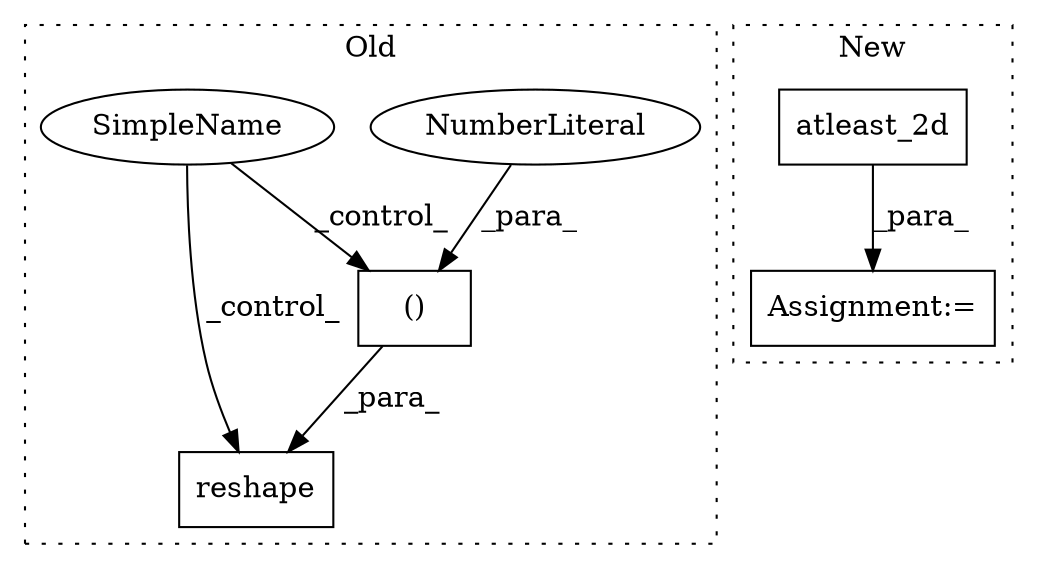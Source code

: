 digraph G {
subgraph cluster0 {
1 [label="reshape" a="32" s="1385,1436" l="8,2" shape="box"];
4 [label="()" a="106" s="1421" l="15" shape="box"];
5 [label="NumberLiteral" a="34" s="1421" l="1" shape="ellipse"];
6 [label="SimpleName" a="42" s="" l="" shape="ellipse"];
label = "Old";
style="dotted";
}
subgraph cluster1 {
2 [label="atleast_2d" a="32" s="1238,1251" l="11,1" shape="box"];
3 [label="Assignment:=" a="7" s="1231" l="1" shape="box"];
label = "New";
style="dotted";
}
2 -> 3 [label="_para_"];
4 -> 1 [label="_para_"];
5 -> 4 [label="_para_"];
6 -> 1 [label="_control_"];
6 -> 4 [label="_control_"];
}